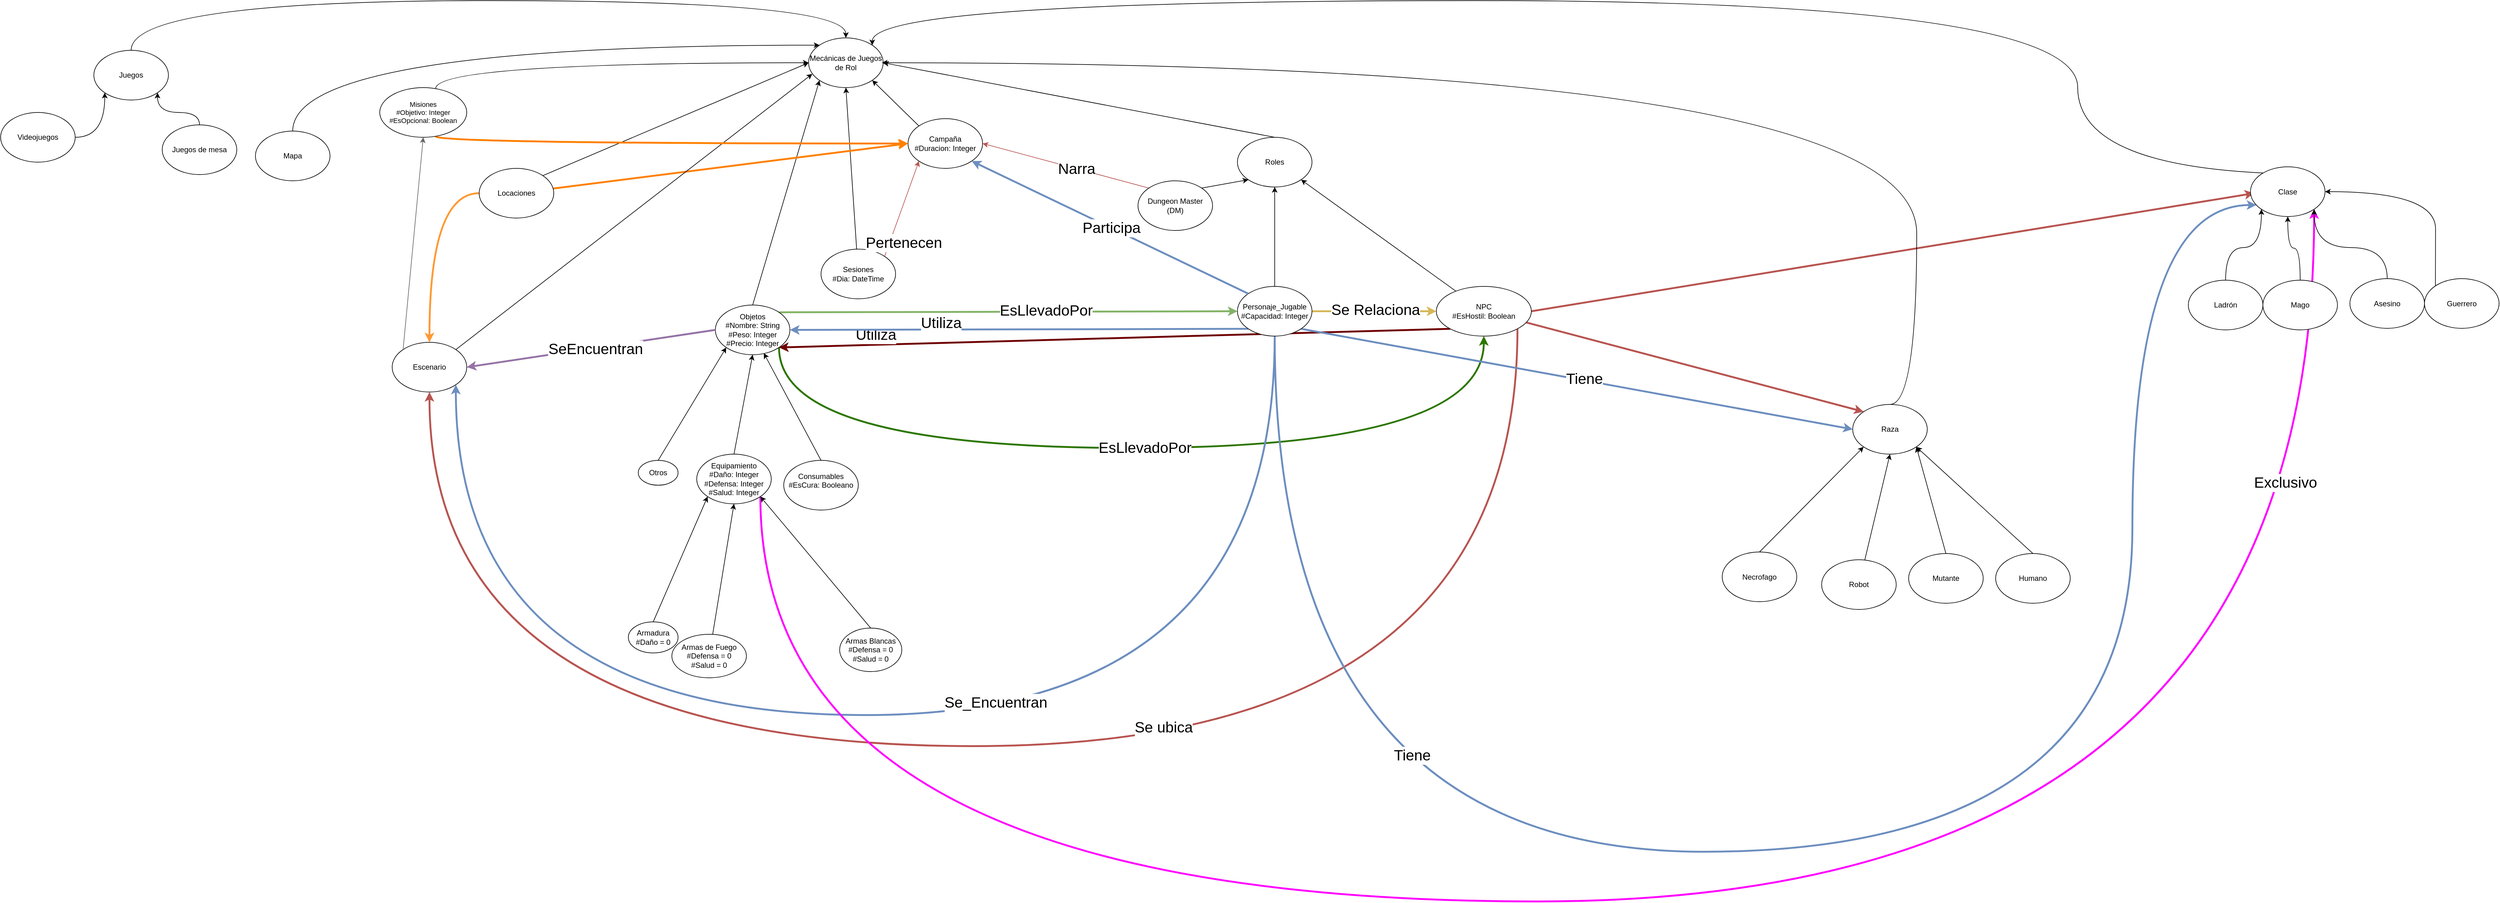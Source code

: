 <mxfile version="14.6.13" type="github">
  <diagram id="ILm2hmo1M7NyO-sgsOFn" name="Page-1">
    <mxGraphModel dx="2782" dy="2294" grid="1" gridSize="10" guides="1" tooltips="1" connect="1" arrows="1" fold="1" page="1" pageScale="1" pageWidth="827" pageHeight="1169" math="0" shadow="0">
      <root>
        <mxCell id="0" />
        <mxCell id="1" parent="0" />
        <mxCell id="UJQYvrC97F9tNQ-9GaD7-1" value="Mecánicas de Juegos de Rol" style="ellipse;whiteSpace=wrap;html=1;" parent="1" vertex="1">
          <mxGeometry x="570" y="-40" width="120" height="80" as="geometry" />
        </mxCell>
        <mxCell id="HF7dfbawhb_zeDjVp4mS-9" style="edgeStyle=orthogonalEdgeStyle;curved=1;rounded=0;orthogonalLoop=1;jettySize=auto;html=1;entryX=0.5;entryY=0;entryDx=0;entryDy=0;" parent="1" source="UJQYvrC97F9tNQ-9GaD7-3" target="UJQYvrC97F9tNQ-9GaD7-1" edge="1">
          <mxGeometry relative="1" as="geometry">
            <Array as="points">
              <mxPoint x="-520" y="-100" />
              <mxPoint x="630" y="-100" />
            </Array>
          </mxGeometry>
        </mxCell>
        <mxCell id="UJQYvrC97F9tNQ-9GaD7-3" value="&lt;div&gt;Juegos&lt;/div&gt;" style="ellipse;whiteSpace=wrap;html=1;" parent="1" vertex="1">
          <mxGeometry x="-580" y="-20" width="120" height="80" as="geometry" />
        </mxCell>
        <mxCell id="SzwKnhuyhr9RkpYv_53w-12" style="edgeStyle=orthogonalEdgeStyle;curved=1;rounded=0;orthogonalLoop=1;jettySize=auto;html=1;entryX=1;entryY=1;entryDx=0;entryDy=0;" parent="1" source="UJQYvrC97F9tNQ-9GaD7-6" target="UJQYvrC97F9tNQ-9GaD7-3" edge="1">
          <mxGeometry relative="1" as="geometry" />
        </mxCell>
        <mxCell id="UJQYvrC97F9tNQ-9GaD7-6" value="&lt;div&gt;Juegos de mesa&lt;br&gt;&lt;/div&gt;" style="ellipse;whiteSpace=wrap;html=1;" parent="1" vertex="1">
          <mxGeometry x="-470" y="100" width="120" height="80" as="geometry" />
        </mxCell>
        <mxCell id="SzwKnhuyhr9RkpYv_53w-13" style="edgeStyle=orthogonalEdgeStyle;curved=1;rounded=0;orthogonalLoop=1;jettySize=auto;html=1;entryX=0;entryY=1;entryDx=0;entryDy=0;" parent="1" source="UJQYvrC97F9tNQ-9GaD7-7" target="UJQYvrC97F9tNQ-9GaD7-3" edge="1">
          <mxGeometry relative="1" as="geometry" />
        </mxCell>
        <mxCell id="UJQYvrC97F9tNQ-9GaD7-7" value="Videojuegos" style="ellipse;whiteSpace=wrap;html=1;" parent="1" vertex="1">
          <mxGeometry x="-730" y="80" width="120" height="80" as="geometry" />
        </mxCell>
        <mxCell id="UJQYvrC97F9tNQ-9GaD7-27" style="rounded=0;orthogonalLoop=1;jettySize=auto;html=1;exitX=0.5;exitY=0;exitDx=0;exitDy=0;entryX=1;entryY=0.5;entryDx=0;entryDy=0;" parent="1" source="UJQYvrC97F9tNQ-9GaD7-10" target="UJQYvrC97F9tNQ-9GaD7-1" edge="1">
          <mxGeometry relative="1" as="geometry">
            <mxPoint x="1400" y="230" as="sourcePoint" />
            <mxPoint x="730" y="80" as="targetPoint" />
          </mxGeometry>
        </mxCell>
        <mxCell id="UJQYvrC97F9tNQ-9GaD7-10" value="Roles" style="ellipse;whiteSpace=wrap;html=1;" parent="1" vertex="1">
          <mxGeometry x="1260" y="120" width="120" height="80" as="geometry" />
        </mxCell>
        <mxCell id="UJQYvrC97F9tNQ-9GaD7-25" style="rounded=0;orthogonalLoop=1;jettySize=auto;html=1;exitX=0.5;exitY=0;exitDx=0;exitDy=0;entryX=0;entryY=1;entryDx=0;entryDy=0;" parent="1" source="UJQYvrC97F9tNQ-9GaD7-11" target="UJQYvrC97F9tNQ-9GaD7-1" edge="1">
          <mxGeometry relative="1" as="geometry">
            <mxPoint x="588" y="30" as="targetPoint" />
          </mxGeometry>
        </mxCell>
        <mxCell id="UJQYvrC97F9tNQ-9GaD7-48" value="&lt;font style=&quot;font-size: 24px&quot;&gt;EsLlevadoPor&lt;/font&gt;" style="rounded=0;orthogonalLoop=1;jettySize=auto;html=1;fillColor=#d5e8d4;exitX=1;exitY=0;exitDx=0;exitDy=0;entryX=0;entryY=0.5;entryDx=0;entryDy=0;strokeColor=#82b366;gradientColor=#97d077;strokeWidth=3;" parent="1" source="UJQYvrC97F9tNQ-9GaD7-11" target="UJQYvrC97F9tNQ-9GaD7-15" edge="1">
          <mxGeometry x="0.167" y="2" relative="1" as="geometry">
            <mxPoint x="420" y="390" as="sourcePoint" />
            <mxPoint x="-1" as="offset" />
            <mxPoint x="1190" y="660" as="targetPoint" />
          </mxGeometry>
        </mxCell>
        <mxCell id="HF7dfbawhb_zeDjVp4mS-3" style="edgeStyle=orthogonalEdgeStyle;rounded=0;orthogonalLoop=1;jettySize=auto;html=1;entryX=0.5;entryY=1;entryDx=0;entryDy=0;exitX=1;exitY=1;exitDx=0;exitDy=0;curved=1;fillColor=#60a917;strokeColor=#2D7600;strokeWidth=3;" parent="1" edge="1" target="UJQYvrC97F9tNQ-9GaD7-14" source="UJQYvrC97F9tNQ-9GaD7-11">
          <mxGeometry relative="1" as="geometry">
            <mxPoint x="1654.07" y="430" as="targetPoint" />
            <mxPoint x="609.996" y="558.284" as="sourcePoint" />
            <Array as="points">
              <mxPoint x="522" y="620" />
              <mxPoint x="1657" y="620" />
            </Array>
          </mxGeometry>
        </mxCell>
        <mxCell id="HF7dfbawhb_zeDjVp4mS-4" value="&lt;font style=&quot;font-size: 24px&quot;&gt;EsLlevadoPor&lt;/font&gt;" style="edgeLabel;html=1;align=center;verticalAlign=middle;resizable=0;points=[];rotation=0;" parent="HF7dfbawhb_zeDjVp4mS-3" vertex="1" connectable="0">
          <mxGeometry x="-0.234" y="1" relative="1" as="geometry">
            <mxPoint x="185" y="1" as="offset" />
          </mxGeometry>
        </mxCell>
        <mxCell id="UJQYvrC97F9tNQ-9GaD7-11" value="&lt;div&gt;Objetos&lt;/div&gt;&lt;div&gt;#Nombre: String&lt;br&gt;#Peso: Integer&lt;br&gt;&lt;/div&gt;&lt;div&gt;#Precio: Integer&lt;br&gt;&lt;/div&gt;" style="ellipse;whiteSpace=wrap;html=1;" parent="1" vertex="1">
          <mxGeometry x="420" y="390" width="120" height="80" as="geometry" />
        </mxCell>
        <mxCell id="UJQYvrC97F9tNQ-9GaD7-44" value="&lt;font style=&quot;font-size: 24px&quot;&gt;Narra&lt;/font&gt;" style="rounded=0;orthogonalLoop=1;jettySize=auto;html=1;fillColor=#f8cecc;strokeColor=#b85450;entryX=1;entryY=0.5;entryDx=0;entryDy=0;exitX=0;exitY=0;exitDx=0;exitDy=0;" parent="1" source="UJQYvrC97F9tNQ-9GaD7-13" target="UJQYvrC97F9tNQ-9GaD7-28" edge="1">
          <mxGeometry x="-0.136" relative="1" as="geometry">
            <mxPoint x="1314" y="730" as="targetPoint" />
            <mxPoint x="-1" as="offset" />
          </mxGeometry>
        </mxCell>
        <mxCell id="SzwKnhuyhr9RkpYv_53w-10" style="rounded=0;orthogonalLoop=1;jettySize=auto;html=1;exitX=1;exitY=0;exitDx=0;exitDy=0;entryX=0;entryY=1;entryDx=0;entryDy=0;" parent="1" source="UJQYvrC97F9tNQ-9GaD7-13" target="UJQYvrC97F9tNQ-9GaD7-10" edge="1">
          <mxGeometry relative="1" as="geometry">
            <mxPoint x="1358" y="178" as="targetPoint" />
          </mxGeometry>
        </mxCell>
        <mxCell id="UJQYvrC97F9tNQ-9GaD7-13" value="Dungeon Master&lt;div&gt;(DM)&lt;br&gt;&lt;/div&gt;" style="ellipse;whiteSpace=wrap;html=1;" parent="1" vertex="1">
          <mxGeometry x="1100" y="190" width="120" height="80" as="geometry" />
        </mxCell>
        <mxCell id="SzwKnhuyhr9RkpYv_53w-15" style="rounded=0;orthogonalLoop=1;jettySize=auto;html=1;entryX=1;entryY=1;entryDx=0;entryDy=0;" parent="1" source="UJQYvrC97F9tNQ-9GaD7-14" edge="1" target="UJQYvrC97F9tNQ-9GaD7-10">
          <mxGeometry relative="1" as="geometry">
            <mxPoint x="1500" y="300" as="sourcePoint" />
            <mxPoint x="1352" y="188" as="targetPoint" />
          </mxGeometry>
        </mxCell>
        <mxCell id="SzwKnhuyhr9RkpYv_53w-25" style="edgeStyle=orthogonalEdgeStyle;curved=1;rounded=0;orthogonalLoop=1;jettySize=auto;html=1;entryX=0.5;entryY=1;entryDx=0;entryDy=0;fillColor=#f8cecc;strokeColor=#b85450;exitX=1;exitY=1;exitDx=0;exitDy=0;strokeWidth=3;gradientColor=#ea6b66;" parent="1" source="UJQYvrC97F9tNQ-9GaD7-14" target="UJQYvrC97F9tNQ-9GaD7-41" edge="1">
          <mxGeometry relative="1" as="geometry">
            <mxPoint x="250" y="500" as="targetPoint" />
            <mxPoint x="1763" y="340" as="sourcePoint" />
            <Array as="points">
              <mxPoint x="1711" y="1100" />
              <mxPoint x="-40" y="1100" />
            </Array>
          </mxGeometry>
        </mxCell>
        <mxCell id="SzwKnhuyhr9RkpYv_53w-27" value="&lt;div style=&quot;font-size: 24px&quot;&gt;&lt;font style=&quot;font-size: 24px&quot;&gt;Se ubica&lt;/font&gt;&lt;/div&gt;" style="edgeLabel;html=1;align=center;verticalAlign=middle;resizable=0;points=[];" parent="SzwKnhuyhr9RkpYv_53w-25" vertex="1" connectable="0">
          <mxGeometry x="0.2" y="-19" relative="1" as="geometry">
            <mxPoint x="554" y="-11" as="offset" />
          </mxGeometry>
        </mxCell>
        <mxCell id="6iOq0DySqWm2OIO27Hgv-19" style="rounded=0;orthogonalLoop=1;jettySize=auto;html=1;entryX=0;entryY=0;entryDx=0;entryDy=0;fillColor=#f8cecc;strokeColor=#b85450;strokeWidth=3;" parent="1" source="UJQYvrC97F9tNQ-9GaD7-14" target="UJQYvrC97F9tNQ-9GaD7-65" edge="1">
          <mxGeometry relative="1" as="geometry" />
        </mxCell>
        <mxCell id="6iOq0DySqWm2OIO27Hgv-20" style="rounded=0;orthogonalLoop=1;jettySize=auto;html=1;fillColor=#f8cecc;strokeColor=#b85450;exitX=1;exitY=0.5;exitDx=0;exitDy=0;strokeWidth=3;" parent="1" source="UJQYvrC97F9tNQ-9GaD7-14" edge="1">
          <mxGeometry relative="1" as="geometry">
            <mxPoint x="2896" y="210" as="targetPoint" />
          </mxGeometry>
        </mxCell>
        <mxCell id="yNY0Yc5KAyrhEgwj456O-13" style="rounded=0;orthogonalLoop=1;jettySize=auto;html=1;fontSize=24;entryX=1;entryY=1;entryDx=0;entryDy=0;fillColor=#a20025;strokeColor=#6F0000;exitX=0;exitY=1;exitDx=0;exitDy=0;strokeWidth=3;" parent="1" source="UJQYvrC97F9tNQ-9GaD7-14" target="UJQYvrC97F9tNQ-9GaD7-11" edge="1">
          <mxGeometry relative="1" as="geometry">
            <mxPoint x="1210" y="710" as="targetPoint" />
          </mxGeometry>
        </mxCell>
        <mxCell id="HF7dfbawhb_zeDjVp4mS-2" value="&lt;font style=&quot;font-size: 24px&quot;&gt;Utiliza&lt;/font&gt;" style="edgeLabel;html=1;align=center;verticalAlign=middle;resizable=0;points=[];" parent="yNY0Yc5KAyrhEgwj456O-13" vertex="1" connectable="0">
          <mxGeometry x="0.291" relative="1" as="geometry">
            <mxPoint x="-227" y="-10" as="offset" />
          </mxGeometry>
        </mxCell>
        <mxCell id="UJQYvrC97F9tNQ-9GaD7-14" value="NPC&lt;div&gt;#EsHostil: Boolean&lt;br&gt;&lt;/div&gt;" style="ellipse;whiteSpace=wrap;html=1;" parent="1" vertex="1">
          <mxGeometry x="1580" y="360" width="153" height="80" as="geometry" />
        </mxCell>
        <mxCell id="UJQYvrC97F9tNQ-9GaD7-22" style="rounded=0;orthogonalLoop=1;jettySize=auto;html=1;exitX=0.5;exitY=0;exitDx=0;exitDy=0;" parent="1" source="UJQYvrC97F9tNQ-9GaD7-15" edge="1">
          <mxGeometry relative="1" as="geometry">
            <mxPoint x="1320" y="200" as="targetPoint" />
            <Array as="points">
              <mxPoint x="1320" y="250" />
            </Array>
          </mxGeometry>
        </mxCell>
        <mxCell id="UJQYvrC97F9tNQ-9GaD7-45" value="&lt;font style=&quot;font-size: 24px&quot;&gt;Utiliza&lt;/font&gt;" style="rounded=0;orthogonalLoop=1;jettySize=auto;html=1;fillColor=#dae8fc;strokeColor=#6c8ebf;exitX=0;exitY=1;exitDx=0;exitDy=0;entryX=1;entryY=0.5;entryDx=0;entryDy=0;strokeWidth=3;" parent="1" source="UJQYvrC97F9tNQ-9GaD7-15" target="UJQYvrC97F9tNQ-9GaD7-11" edge="1">
          <mxGeometry x="0.342" y="-10" relative="1" as="geometry">
            <mxPoint x="450" y="490" as="targetPoint" />
            <mxPoint as="offset" />
            <mxPoint x="1080" y="620" as="sourcePoint" />
          </mxGeometry>
        </mxCell>
        <mxCell id="6iOq0DySqWm2OIO27Hgv-14" style="rounded=0;orthogonalLoop=1;jettySize=auto;html=1;entryX=0;entryY=0.5;entryDx=0;entryDy=0;fillColor=#dae8fc;strokeColor=#6c8ebf;exitX=1;exitY=1;exitDx=0;exitDy=0;strokeWidth=3;" parent="1" source="UJQYvrC97F9tNQ-9GaD7-15" target="UJQYvrC97F9tNQ-9GaD7-65" edge="1">
          <mxGeometry relative="1" as="geometry">
            <mxPoint x="1580" y="740" as="targetPoint" />
            <mxPoint x="1430" y="540" as="sourcePoint" />
          </mxGeometry>
        </mxCell>
        <mxCell id="APLW-yHg4ax8Rn-LBmu7-17" value="&lt;font style=&quot;font-size: 24px&quot;&gt;Tiene&lt;/font&gt;" style="edgeLabel;html=1;align=center;verticalAlign=middle;resizable=0;points=[];" vertex="1" connectable="0" parent="6iOq0DySqWm2OIO27Hgv-14">
          <mxGeometry x="0.024" y="2" relative="1" as="geometry">
            <mxPoint as="offset" />
          </mxGeometry>
        </mxCell>
        <mxCell id="yNY0Yc5KAyrhEgwj456O-9" style="rounded=0;orthogonalLoop=1;jettySize=auto;html=1;entryX=0;entryY=0.5;entryDx=0;entryDy=0;exitX=1;exitY=0.5;exitDx=0;exitDy=0;fillColor=#fff2cc;strokeColor=#d6b656;strokeWidth=3;" parent="1" source="UJQYvrC97F9tNQ-9GaD7-15" target="UJQYvrC97F9tNQ-9GaD7-14" edge="1">
          <mxGeometry relative="1" as="geometry" />
        </mxCell>
        <mxCell id="yNY0Yc5KAyrhEgwj456O-10" value="&lt;div&gt;Se Relaciona&lt;/div&gt;" style="edgeLabel;html=1;align=center;verticalAlign=middle;resizable=0;points=[];fontSize=24;" parent="yNY0Yc5KAyrhEgwj456O-9" vertex="1" connectable="0">
          <mxGeometry x="0.258" y="4" relative="1" as="geometry">
            <mxPoint x="-24" y="2" as="offset" />
          </mxGeometry>
        </mxCell>
        <mxCell id="HF7dfbawhb_zeDjVp4mS-25" style="edgeStyle=orthogonalEdgeStyle;curved=1;rounded=0;orthogonalLoop=1;jettySize=auto;html=1;fontSize=24;exitX=0.5;exitY=1;exitDx=0;exitDy=0;entryX=1;entryY=1;entryDx=0;entryDy=0;fillColor=#dae8fc;strokeColor=#6c8ebf;strokeWidth=3;" parent="1" source="UJQYvrC97F9tNQ-9GaD7-15" target="UJQYvrC97F9tNQ-9GaD7-41" edge="1">
          <mxGeometry relative="1" as="geometry">
            <mxPoint x="390" y="690" as="targetPoint" />
            <Array as="points">
              <mxPoint x="1320" y="1050" />
              <mxPoint x="2" y="1050" />
            </Array>
          </mxGeometry>
        </mxCell>
        <mxCell id="HF7dfbawhb_zeDjVp4mS-28" value="Se_Encuentran" style="edgeLabel;html=1;align=center;verticalAlign=middle;resizable=0;points=[];fontSize=24;" parent="HF7dfbawhb_zeDjVp4mS-25" vertex="1" connectable="0">
          <mxGeometry x="-0.057" y="1" relative="1" as="geometry">
            <mxPoint x="100" y="-21" as="offset" />
          </mxGeometry>
        </mxCell>
        <mxCell id="APLW-yHg4ax8Rn-LBmu7-6" style="edgeStyle=orthogonalEdgeStyle;rounded=0;orthogonalLoop=1;jettySize=auto;html=1;curved=1;fillColor=#dae8fc;strokeColor=#6c8ebf;strokeWidth=3;" edge="1" parent="1" source="UJQYvrC97F9tNQ-9GaD7-15" target="UJQYvrC97F9tNQ-9GaD7-63">
          <mxGeometry relative="1" as="geometry">
            <Array as="points">
              <mxPoint x="1320" y="1270" />
              <mxPoint x="2700" y="1270" />
              <mxPoint x="2700" y="229" />
            </Array>
          </mxGeometry>
        </mxCell>
        <mxCell id="APLW-yHg4ax8Rn-LBmu7-20" value="&lt;font style=&quot;font-size: 24px&quot;&gt;Tiene&lt;/font&gt;" style="edgeLabel;html=1;align=center;verticalAlign=middle;resizable=0;points=[];" vertex="1" connectable="0" parent="APLW-yHg4ax8Rn-LBmu7-6">
          <mxGeometry x="-0.391" y="155" relative="1" as="geometry">
            <mxPoint as="offset" />
          </mxGeometry>
        </mxCell>
        <mxCell id="UJQYvrC97F9tNQ-9GaD7-15" value="&lt;div&gt;Personaje_Jugable&lt;br&gt;#Capacidad: Integer&lt;br&gt;&lt;/div&gt;" style="ellipse;whiteSpace=wrap;html=1;" parent="1" vertex="1">
          <mxGeometry x="1260" y="360" width="120" height="80" as="geometry" />
        </mxCell>
        <mxCell id="UJQYvrC97F9tNQ-9GaD7-50" style="rounded=0;orthogonalLoop=1;jettySize=auto;html=1;entryX=0;entryY=1;entryDx=0;entryDy=0;exitX=0.5;exitY=0;exitDx=0;exitDy=0;" parent="1" source="UJQYvrC97F9tNQ-9GaD7-16" target="UJQYvrC97F9tNQ-9GaD7-11" edge="1">
          <mxGeometry relative="1" as="geometry" />
        </mxCell>
        <mxCell id="UJQYvrC97F9tNQ-9GaD7-16" value="&lt;div&gt;Otros&lt;/div&gt;" style="ellipse;whiteSpace=wrap;html=1;" parent="1" vertex="1">
          <mxGeometry x="296" y="640" width="64" height="40" as="geometry" />
        </mxCell>
        <mxCell id="SzwKnhuyhr9RkpYv_53w-11" style="rounded=0;orthogonalLoop=1;jettySize=auto;html=1;entryX=0.5;entryY=1;entryDx=0;entryDy=0;exitX=0.5;exitY=0;exitDx=0;exitDy=0;" parent="1" source="UJQYvrC97F9tNQ-9GaD7-17" target="UJQYvrC97F9tNQ-9GaD7-11" edge="1">
          <mxGeometry relative="1" as="geometry" />
        </mxCell>
        <mxCell id="HF7dfbawhb_zeDjVp4mS-13" style="edgeStyle=orthogonalEdgeStyle;curved=1;rounded=0;orthogonalLoop=1;jettySize=auto;html=1;fontSize=24;entryX=1;entryY=1;entryDx=0;entryDy=0;exitX=1;exitY=1;exitDx=0;exitDy=0;fillColor=#e6d0de;strokeWidth=3;gradientColor=#d5739d;strokeColor=#FF00FF;" parent="1" source="UJQYvrC97F9tNQ-9GaD7-17" target="UJQYvrC97F9tNQ-9GaD7-63" edge="1">
          <mxGeometry relative="1" as="geometry">
            <mxPoint x="2290" y="670" as="targetPoint" />
            <Array as="points">
              <mxPoint x="492" y="1350" />
              <mxPoint x="2992" y="1350" />
            </Array>
          </mxGeometry>
        </mxCell>
        <mxCell id="HF7dfbawhb_zeDjVp4mS-14" value="Exclusivo" style="edgeLabel;html=1;align=center;verticalAlign=middle;resizable=0;points=[];fontSize=24;" parent="HF7dfbawhb_zeDjVp4mS-13" vertex="1" connectable="0">
          <mxGeometry x="0.793" y="47" relative="1" as="geometry">
            <mxPoint y="-1" as="offset" />
          </mxGeometry>
        </mxCell>
        <mxCell id="UJQYvrC97F9tNQ-9GaD7-17" value="&lt;div&gt;Equipamiento&lt;/div&gt;&lt;div&gt;#Daño: Integer&lt;/div&gt;&lt;div&gt;#Defensa: Integer&lt;/div&gt;&lt;div&gt;#Salud: Integer&lt;br&gt;&lt;/div&gt;" style="ellipse;whiteSpace=wrap;html=1;" parent="1" vertex="1">
          <mxGeometry x="390" y="630" width="120" height="80" as="geometry" />
        </mxCell>
        <mxCell id="UJQYvrC97F9tNQ-9GaD7-20" style="rounded=0;orthogonalLoop=1;jettySize=auto;html=1;exitX=0.5;exitY=0;exitDx=0;exitDy=0;entryX=0.65;entryY=0.968;entryDx=0;entryDy=0;entryPerimeter=0;" parent="1" source="UJQYvrC97F9tNQ-9GaD7-18" target="UJQYvrC97F9tNQ-9GaD7-11" edge="1">
          <mxGeometry relative="1" as="geometry">
            <mxPoint x="500" y="300" as="targetPoint" />
            <Array as="points" />
          </mxGeometry>
        </mxCell>
        <mxCell id="UJQYvrC97F9tNQ-9GaD7-18" value="&lt;div&gt;Consumables&lt;/div&gt;&lt;div&gt;#EsCura: Booleano&lt;/div&gt;&lt;div&gt;&lt;br&gt;&lt;/div&gt;" style="ellipse;whiteSpace=wrap;html=1;" parent="1" vertex="1">
          <mxGeometry x="530" y="640" width="120" height="80" as="geometry" />
        </mxCell>
        <mxCell id="yNY0Yc5KAyrhEgwj456O-3" style="rounded=0;orthogonalLoop=1;jettySize=auto;html=1;entryX=1;entryY=1;entryDx=0;entryDy=0;exitX=0;exitY=0;exitDx=0;exitDy=0;" parent="1" source="UJQYvrC97F9tNQ-9GaD7-28" target="UJQYvrC97F9tNQ-9GaD7-1" edge="1">
          <mxGeometry relative="1" as="geometry" />
        </mxCell>
        <mxCell id="UJQYvrC97F9tNQ-9GaD7-28" value="&lt;div&gt;Campaña&lt;/div&gt;&lt;div&gt;#Duracion: Integer&lt;br&gt;&lt;/div&gt;" style="ellipse;whiteSpace=wrap;html=1;" parent="1" vertex="1">
          <mxGeometry x="730" y="90" width="120" height="80" as="geometry" />
        </mxCell>
        <mxCell id="UJQYvrC97F9tNQ-9GaD7-36" style="edgeStyle=orthogonalEdgeStyle;rounded=0;orthogonalLoop=1;jettySize=auto;html=1;exitX=0.5;exitY=0;exitDx=0;exitDy=0;curved=1;entryX=0;entryY=0;entryDx=0;entryDy=0;" parent="1" source="UJQYvrC97F9tNQ-9GaD7-29" target="UJQYvrC97F9tNQ-9GaD7-1" edge="1">
          <mxGeometry relative="1" as="geometry">
            <Array as="points">
              <mxPoint x="-260" y="-28" />
            </Array>
            <mxPoint x="80" y="40" as="targetPoint" />
          </mxGeometry>
        </mxCell>
        <mxCell id="UJQYvrC97F9tNQ-9GaD7-29" value="&lt;div&gt;Mapa&lt;/div&gt;" style="ellipse;whiteSpace=wrap;html=1;" parent="1" vertex="1">
          <mxGeometry x="-320" y="110" width="120" height="80" as="geometry" />
        </mxCell>
        <mxCell id="yNY0Yc5KAyrhEgwj456O-7" style="rounded=0;orthogonalLoop=1;jettySize=auto;html=1;entryX=0.5;entryY=1;entryDx=0;entryDy=0;" parent="1" source="UJQYvrC97F9tNQ-9GaD7-30" target="UJQYvrC97F9tNQ-9GaD7-1" edge="1">
          <mxGeometry relative="1" as="geometry" />
        </mxCell>
        <mxCell id="HF7dfbawhb_zeDjVp4mS-15" style="rounded=0;orthogonalLoop=1;jettySize=auto;html=1;entryX=0;entryY=1;entryDx=0;entryDy=0;fontSize=24;fillColor=#f8cecc;strokeColor=#b85450;exitX=1;exitY=0;exitDx=0;exitDy=0;" parent="1" target="UJQYvrC97F9tNQ-9GaD7-28" edge="1" source="UJQYvrC97F9tNQ-9GaD7-30">
          <mxGeometry relative="1" as="geometry">
            <mxPoint x="530" y="310" as="sourcePoint" />
          </mxGeometry>
        </mxCell>
        <mxCell id="UJQYvrC97F9tNQ-9GaD7-30" value="&lt;div&gt;Sesiones&lt;/div&gt;&lt;div&gt;#Dia: DateTime&lt;/div&gt;" style="ellipse;whiteSpace=wrap;html=1;" parent="1" vertex="1">
          <mxGeometry x="590" y="300" width="120" height="80" as="geometry" />
        </mxCell>
        <mxCell id="HF7dfbawhb_zeDjVp4mS-5" style="rounded=0;orthogonalLoop=1;jettySize=auto;html=1;entryX=0;entryY=0.5;entryDx=0;entryDy=0;exitX=1;exitY=0;exitDx=0;exitDy=0;" parent="1" source="UJQYvrC97F9tNQ-9GaD7-38" target="UJQYvrC97F9tNQ-9GaD7-1" edge="1">
          <mxGeometry relative="1" as="geometry" />
        </mxCell>
        <mxCell id="HF7dfbawhb_zeDjVp4mS-16" style="rounded=0;orthogonalLoop=1;jettySize=auto;html=1;fontSize=24;fillColor=#ffcd28;gradientColor=#ffa500;strokeColor=#FF8000;strokeWidth=3;" parent="1" source="UJQYvrC97F9tNQ-9GaD7-38" edge="1">
          <mxGeometry relative="1" as="geometry">
            <mxPoint x="730" y="130" as="targetPoint" />
          </mxGeometry>
        </mxCell>
        <mxCell id="HF7dfbawhb_zeDjVp4mS-21" style="edgeStyle=orthogonalEdgeStyle;curved=1;rounded=0;orthogonalLoop=1;jettySize=auto;html=1;entryX=0.5;entryY=0;entryDx=0;entryDy=0;fontSize=24;fillColor=#fff2cc;strokeWidth=3;gradientColor=#ffd966;strokeColor=#FF9933;exitX=0;exitY=0.5;exitDx=0;exitDy=0;" parent="1" source="UJQYvrC97F9tNQ-9GaD7-38" target="UJQYvrC97F9tNQ-9GaD7-41" edge="1">
          <mxGeometry relative="1" as="geometry">
            <Array as="points">
              <mxPoint x="-40" y="210" />
            </Array>
          </mxGeometry>
        </mxCell>
        <mxCell id="UJQYvrC97F9tNQ-9GaD7-38" value="&lt;div&gt;Locaciones&lt;/div&gt;" style="ellipse;whiteSpace=wrap;html=1;" parent="1" vertex="1">
          <mxGeometry x="40" y="170" width="120" height="80" as="geometry" />
        </mxCell>
        <mxCell id="FlBANSL4gSkgFVg6_J4F-5" style="rounded=0;orthogonalLoop=1;jettySize=auto;html=1;fillColor=#e1d5e7;strokeColor=#9673a6;entryX=1;entryY=0.5;entryDx=0;entryDy=0;exitX=0;exitY=0.5;exitDx=0;exitDy=0;strokeWidth=3;" parent="1" source="UJQYvrC97F9tNQ-9GaD7-11" target="UJQYvrC97F9tNQ-9GaD7-41" edge="1">
          <mxGeometry relative="1" as="geometry">
            <mxPoint x="-420" y="800" as="targetPoint" />
            <mxPoint x="390" y="440" as="sourcePoint" />
          </mxGeometry>
        </mxCell>
        <mxCell id="FlBANSL4gSkgFVg6_J4F-6" value="&lt;div&gt;SeEncuentran&lt;/div&gt;" style="edgeLabel;html=1;align=center;verticalAlign=middle;resizable=0;points=[];fontSize=24;" parent="FlBANSL4gSkgFVg6_J4F-5" vertex="1" connectable="0">
          <mxGeometry x="0.012" y="1" relative="1" as="geometry">
            <mxPoint x="9" y="-1" as="offset" />
          </mxGeometry>
        </mxCell>
        <mxCell id="CvNJtpGoJNGtSQXnyby4-33" value="" style="edgeLabel;html=1;align=center;verticalAlign=middle;resizable=0;points=[];fontSize=24;" parent="FlBANSL4gSkgFVg6_J4F-5" vertex="1" connectable="0">
          <mxGeometry x="0.158" y="-65" relative="1" as="geometry">
            <mxPoint as="offset" />
          </mxGeometry>
        </mxCell>
        <mxCell id="SzwKnhuyhr9RkpYv_53w-2" style="edgeStyle=orthogonalEdgeStyle;rounded=0;orthogonalLoop=1;jettySize=auto;html=1;" parent="1" edge="1">
          <mxGeometry relative="1" as="geometry">
            <mxPoint x="-278.724" y="815" as="targetPoint" />
            <mxPoint x="-279" y="815" as="sourcePoint" />
          </mxGeometry>
        </mxCell>
        <mxCell id="HF7dfbawhb_zeDjVp4mS-8" style="rounded=0;orthogonalLoop=1;jettySize=auto;html=1;entryX=0.05;entryY=0.725;entryDx=0;entryDy=0;exitX=1;exitY=0;exitDx=0;exitDy=0;entryPerimeter=0;" parent="1" source="UJQYvrC97F9tNQ-9GaD7-41" target="UJQYvrC97F9tNQ-9GaD7-1" edge="1">
          <mxGeometry relative="1" as="geometry" />
        </mxCell>
        <mxCell id="UJQYvrC97F9tNQ-9GaD7-41" value="&lt;div&gt;Escenario&lt;/div&gt;" style="ellipse;whiteSpace=wrap;html=1;" parent="1" vertex="1">
          <mxGeometry x="-100" y="450" width="120" height="80" as="geometry" />
        </mxCell>
        <mxCell id="yNY0Yc5KAyrhEgwj456O-5" style="edgeStyle=orthogonalEdgeStyle;curved=1;rounded=0;orthogonalLoop=1;jettySize=auto;html=1;" parent="1" source="UJQYvrC97F9tNQ-9GaD7-54" edge="1">
          <mxGeometry relative="1" as="geometry">
            <mxPoint x="570" as="targetPoint" />
            <Array as="points">
              <mxPoint x="-30" />
            </Array>
          </mxGeometry>
        </mxCell>
        <mxCell id="HF7dfbawhb_zeDjVp4mS-17" style="edgeStyle=orthogonalEdgeStyle;curved=1;rounded=0;orthogonalLoop=1;jettySize=auto;html=1;fontSize=24;fillColor=#f8cecc;strokeColor=#FF8000;strokeWidth=3;entryX=0;entryY=0.5;entryDx=0;entryDy=0;" parent="1" source="UJQYvrC97F9tNQ-9GaD7-54" edge="1" target="UJQYvrC97F9tNQ-9GaD7-28">
          <mxGeometry relative="1" as="geometry">
            <mxPoint x="740" y="160" as="targetPoint" />
            <Array as="points">
              <mxPoint x="-30" y="130" />
            </Array>
          </mxGeometry>
        </mxCell>
        <mxCell id="HF7dfbawhb_zeDjVp4mS-20" value="Pertenecen" style="edgeLabel;html=1;align=center;verticalAlign=middle;resizable=0;points=[];fontSize=24;" parent="HF7dfbawhb_zeDjVp4mS-17" vertex="1" connectable="0">
          <mxGeometry x="0.82" y="-1" relative="1" as="geometry">
            <mxPoint x="62" y="159" as="offset" />
          </mxGeometry>
        </mxCell>
        <mxCell id="UJQYvrC97F9tNQ-9GaD7-54" value="&lt;div style=&quot;font-size: 11px&quot;&gt;Misiones&lt;/div&gt;&lt;div style=&quot;font-size: 11px&quot;&gt;#Objetivo: Integer&lt;/div&gt;&lt;div style=&quot;font-size: 11px&quot;&gt;#EsOpcional: Boolean&lt;br&gt;&lt;/div&gt;" style="ellipse;whiteSpace=wrap;html=1;" parent="1" vertex="1">
          <mxGeometry x="-120" y="40" width="140" height="80" as="geometry" />
        </mxCell>
        <mxCell id="UJQYvrC97F9tNQ-9GaD7-57" value="&lt;div style=&quot;font-size: 24px&quot;&gt;&lt;font style=&quot;font-size: 24px&quot;&gt;Participa&lt;/font&gt;&lt;/div&gt;" style="rounded=0;orthogonalLoop=1;jettySize=auto;html=1;fillColor=#dae8fc;strokeColor=#6c8ebf;entryX=1;entryY=1;entryDx=0;entryDy=0;exitX=0;exitY=0;exitDx=0;exitDy=0;strokeWidth=3;" parent="1" source="UJQYvrC97F9tNQ-9GaD7-15" target="UJQYvrC97F9tNQ-9GaD7-28" edge="1">
          <mxGeometry x="-0.009" relative="1" as="geometry">
            <mxPoint x="1388" y="608" as="sourcePoint" />
            <mxPoint as="offset" />
            <mxPoint x="-130" y="565" as="targetPoint" />
          </mxGeometry>
        </mxCell>
        <mxCell id="6iOq0DySqWm2OIO27Hgv-13" style="edgeStyle=orthogonalEdgeStyle;curved=1;rounded=0;orthogonalLoop=1;jettySize=auto;html=1;entryX=1;entryY=0;entryDx=0;entryDy=0;exitX=1;exitY=0;exitDx=0;exitDy=0;" parent="1" source="UJQYvrC97F9tNQ-9GaD7-63" target="UJQYvrC97F9tNQ-9GaD7-1" edge="1">
          <mxGeometry relative="1" as="geometry">
            <mxPoint x="840" y="-60" as="targetPoint" />
            <Array as="points">
              <mxPoint x="2612" y="-100" />
              <mxPoint x="672" y="-100" />
            </Array>
          </mxGeometry>
        </mxCell>
        <mxCell id="UJQYvrC97F9tNQ-9GaD7-63" value="&lt;div&gt;Clase&lt;/div&gt;" style="ellipse;whiteSpace=wrap;html=1;" parent="1" vertex="1">
          <mxGeometry x="2890" y="167.5" width="120" height="80" as="geometry" />
        </mxCell>
        <mxCell id="6iOq0DySqWm2OIO27Hgv-11" style="edgeStyle=orthogonalEdgeStyle;curved=1;rounded=0;orthogonalLoop=1;jettySize=auto;html=1;exitX=0.5;exitY=0;exitDx=0;exitDy=0;" parent="1" source="UJQYvrC97F9tNQ-9GaD7-65" edge="1">
          <mxGeometry relative="1" as="geometry">
            <mxPoint x="688" as="targetPoint" />
            <Array as="points">
              <mxPoint x="2353" y="550" />
              <mxPoint x="2353" />
            </Array>
          </mxGeometry>
        </mxCell>
        <mxCell id="UJQYvrC97F9tNQ-9GaD7-65" value="&lt;div&gt;Raza&lt;/div&gt;" style="ellipse;whiteSpace=wrap;html=1;" parent="1" vertex="1">
          <mxGeometry x="2250" y="550" width="120" height="80" as="geometry" />
        </mxCell>
        <mxCell id="CvNJtpGoJNGtSQXnyby4-5" style="rounded=0;orthogonalLoop=1;jettySize=auto;html=1;entryX=0;entryY=1;entryDx=0;entryDy=0;exitX=0.5;exitY=0;exitDx=0;exitDy=0;" parent="1" source="CvNJtpGoJNGtSQXnyby4-1" target="UJQYvrC97F9tNQ-9GaD7-65" edge="1">
          <mxGeometry relative="1" as="geometry">
            <mxPoint x="2100" y="790.0" as="sourcePoint" />
          </mxGeometry>
        </mxCell>
        <mxCell id="CvNJtpGoJNGtSQXnyby4-1" value="Necrofago" style="ellipse;whiteSpace=wrap;html=1;" parent="1" vertex="1">
          <mxGeometry x="2040" y="787.5" width="120" height="80" as="geometry" />
        </mxCell>
        <mxCell id="CvNJtpGoJNGtSQXnyby4-8" style="rounded=0;orthogonalLoop=1;jettySize=auto;html=1;exitX=0.5;exitY=0;exitDx=0;exitDy=0;entryX=1;entryY=1;entryDx=0;entryDy=0;" parent="1" source="CvNJtpGoJNGtSQXnyby4-2" target="UJQYvrC97F9tNQ-9GaD7-65" edge="1">
          <mxGeometry relative="1" as="geometry">
            <mxPoint x="2370" y="610" as="targetPoint" />
          </mxGeometry>
        </mxCell>
        <mxCell id="CvNJtpGoJNGtSQXnyby4-2" value="Humano" style="ellipse;whiteSpace=wrap;html=1;" parent="1" vertex="1">
          <mxGeometry x="2480" y="790" width="120" height="80" as="geometry" />
        </mxCell>
        <mxCell id="CvNJtpGoJNGtSQXnyby4-7" style="rounded=0;orthogonalLoop=1;jettySize=auto;html=1;exitX=0.5;exitY=0;exitDx=0;exitDy=0;entryX=1;entryY=1;entryDx=0;entryDy=0;" parent="1" source="CvNJtpGoJNGtSQXnyby4-3" edge="1" target="UJQYvrC97F9tNQ-9GaD7-65">
          <mxGeometry relative="1" as="geometry">
            <mxPoint x="2350" y="640" as="targetPoint" />
          </mxGeometry>
        </mxCell>
        <mxCell id="CvNJtpGoJNGtSQXnyby4-3" value="Mutante" style="ellipse;whiteSpace=wrap;html=1;" parent="1" vertex="1">
          <mxGeometry x="2340" y="790" width="120" height="80" as="geometry" />
        </mxCell>
        <mxCell id="CvNJtpGoJNGtSQXnyby4-6" style="rounded=0;orthogonalLoop=1;jettySize=auto;html=1;entryX=0.5;entryY=1;entryDx=0;entryDy=0;" parent="1" source="CvNJtpGoJNGtSQXnyby4-4" target="UJQYvrC97F9tNQ-9GaD7-65" edge="1">
          <mxGeometry relative="1" as="geometry" />
        </mxCell>
        <mxCell id="CvNJtpGoJNGtSQXnyby4-4" value="Robot" style="ellipse;whiteSpace=wrap;html=1;" parent="1" vertex="1">
          <mxGeometry x="2200" y="800" width="120" height="80" as="geometry" />
        </mxCell>
        <mxCell id="CvNJtpGoJNGtSQXnyby4-16" style="edgeStyle=orthogonalEdgeStyle;curved=1;rounded=0;orthogonalLoop=1;jettySize=auto;html=1;entryX=0;entryY=1;entryDx=0;entryDy=0;exitX=0.5;exitY=0;exitDx=0;exitDy=0;" parent="1" source="CvNJtpGoJNGtSQXnyby4-9" target="UJQYvrC97F9tNQ-9GaD7-63" edge="1">
          <mxGeometry relative="1" as="geometry">
            <Array as="points">
              <mxPoint x="2850" y="297.5" />
              <mxPoint x="2908" y="297.5" />
            </Array>
          </mxGeometry>
        </mxCell>
        <mxCell id="CvNJtpGoJNGtSQXnyby4-9" value="Ladrón" style="ellipse;whiteSpace=wrap;html=1;" parent="1" vertex="1">
          <mxGeometry x="2790" y="350" width="120" height="80" as="geometry" />
        </mxCell>
        <mxCell id="CvNJtpGoJNGtSQXnyby4-15" style="edgeStyle=orthogonalEdgeStyle;curved=1;rounded=0;orthogonalLoop=1;jettySize=auto;html=1;entryX=0.5;entryY=1;entryDx=0;entryDy=0;" parent="1" source="CvNJtpGoJNGtSQXnyby4-10" target="UJQYvrC97F9tNQ-9GaD7-63" edge="1">
          <mxGeometry relative="1" as="geometry">
            <Array as="points">
              <mxPoint x="2970" y="298.5" />
              <mxPoint x="2950" y="298.5" />
            </Array>
          </mxGeometry>
        </mxCell>
        <mxCell id="CvNJtpGoJNGtSQXnyby4-10" value="Mago" style="ellipse;whiteSpace=wrap;html=1;" parent="1" vertex="1">
          <mxGeometry x="2910" y="350" width="120" height="80" as="geometry" />
        </mxCell>
        <mxCell id="CvNJtpGoJNGtSQXnyby4-14" style="edgeStyle=orthogonalEdgeStyle;curved=1;rounded=0;orthogonalLoop=1;jettySize=auto;html=1;entryX=1;entryY=1;entryDx=0;entryDy=0;exitX=0.5;exitY=0;exitDx=0;exitDy=0;" parent="1" source="CvNJtpGoJNGtSQXnyby4-11" target="UJQYvrC97F9tNQ-9GaD7-63" edge="1">
          <mxGeometry relative="1" as="geometry" />
        </mxCell>
        <mxCell id="CvNJtpGoJNGtSQXnyby4-11" value="Asesino" style="ellipse;whiteSpace=wrap;html=1;" parent="1" vertex="1">
          <mxGeometry x="3050" y="347.5" width="120" height="80" as="geometry" />
        </mxCell>
        <mxCell id="CvNJtpGoJNGtSQXnyby4-13" style="edgeStyle=orthogonalEdgeStyle;curved=1;rounded=0;orthogonalLoop=1;jettySize=auto;html=1;exitX=0;exitY=0;exitDx=0;exitDy=0;" parent="1" source="CvNJtpGoJNGtSQXnyby4-12" edge="1">
          <mxGeometry relative="1" as="geometry">
            <mxPoint x="3010" y="207.5" as="targetPoint" />
            <Array as="points">
              <mxPoint x="3188" y="327.5" />
              <mxPoint x="3188" y="207.5" />
            </Array>
          </mxGeometry>
        </mxCell>
        <mxCell id="CvNJtpGoJNGtSQXnyby4-12" value="Guerrero" style="ellipse;whiteSpace=wrap;html=1;" parent="1" vertex="1">
          <mxGeometry x="3170" y="347.5" width="120" height="80" as="geometry" />
        </mxCell>
        <mxCell id="CvNJtpGoJNGtSQXnyby4-19" style="rounded=0;orthogonalLoop=1;jettySize=auto;html=1;entryX=0.5;entryY=1;entryDx=0;entryDy=0;" parent="1" source="CvNJtpGoJNGtSQXnyby4-17" target="UJQYvrC97F9tNQ-9GaD7-17" edge="1">
          <mxGeometry relative="1" as="geometry">
            <mxPoint x="530" y="870" as="targetPoint" />
          </mxGeometry>
        </mxCell>
        <mxCell id="CvNJtpGoJNGtSQXnyby4-17" value="Armas de Fuego&lt;br&gt;#Defensa = 0&lt;br&gt;#Salud = 0" style="ellipse;whiteSpace=wrap;html=1;" parent="1" vertex="1">
          <mxGeometry x="350" y="920" width="120" height="70" as="geometry" />
        </mxCell>
        <mxCell id="CvNJtpGoJNGtSQXnyby4-20" style="rounded=0;orthogonalLoop=1;jettySize=auto;html=1;exitX=0.5;exitY=0;exitDx=0;exitDy=0;entryX=1;entryY=1;entryDx=0;entryDy=0;" parent="1" source="CvNJtpGoJNGtSQXnyby4-18" target="UJQYvrC97F9tNQ-9GaD7-17" edge="1">
          <mxGeometry relative="1" as="geometry">
            <mxPoint x="559" y="865" as="targetPoint" />
          </mxGeometry>
        </mxCell>
        <mxCell id="CvNJtpGoJNGtSQXnyby4-18" value="&lt;div&gt;Armas Blancas&lt;/div&gt;&lt;div&gt;#Defensa = 0&lt;br&gt;#Salud = 0&lt;br&gt;&lt;/div&gt;" style="ellipse;whiteSpace=wrap;html=1;" parent="1" vertex="1">
          <mxGeometry x="620" y="910" width="100" height="70" as="geometry" />
        </mxCell>
        <mxCell id="rZdIcUO9GPy4Mxk8KI-I-13" style="rounded=0;orthogonalLoop=1;jettySize=auto;html=1;entryX=0;entryY=1;entryDx=0;entryDy=0;exitX=0.5;exitY=0;exitDx=0;exitDy=0;" parent="1" source="rZdIcUO9GPy4Mxk8KI-I-12" target="UJQYvrC97F9tNQ-9GaD7-17" edge="1">
          <mxGeometry relative="1" as="geometry" />
        </mxCell>
        <mxCell id="rZdIcUO9GPy4Mxk8KI-I-12" value="&lt;div&gt;Armadura&lt;/div&gt;&lt;div&gt;#Daño = 0&lt;/div&gt;" style="ellipse;whiteSpace=wrap;html=1;" parent="1" vertex="1">
          <mxGeometry x="280" y="900" width="80" height="50" as="geometry" />
        </mxCell>
        <mxCell id="APLW-yHg4ax8Rn-LBmu7-10" value="" style="endArrow=classic;html=1;strokeColor=#666666;strokeWidth=1;entryX=0.5;entryY=1;entryDx=0;entryDy=0;exitX=0;exitY=0;exitDx=0;exitDy=0;gradientColor=#b3b3b3;fillColor=#f5f5f5;" edge="1" parent="1" source="UJQYvrC97F9tNQ-9GaD7-41" target="UJQYvrC97F9tNQ-9GaD7-54">
          <mxGeometry width="50" height="50" relative="1" as="geometry">
            <mxPoint x="-200" y="270" as="sourcePoint" />
            <mxPoint x="-150" y="220" as="targetPoint" />
            <Array as="points" />
          </mxGeometry>
        </mxCell>
      </root>
    </mxGraphModel>
  </diagram>
</mxfile>
